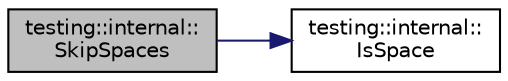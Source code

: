 digraph "testing::internal::SkipSpaces"
{
 // LATEX_PDF_SIZE
  bgcolor="transparent";
  edge [fontname="Helvetica",fontsize="10",labelfontname="Helvetica",labelfontsize="10"];
  node [fontname="Helvetica",fontsize="10",shape=record];
  rankdir="LR";
  Node1 [label="testing::internal::\lSkipSpaces",height=0.2,width=0.4,color="black", fillcolor="grey75", style="filled", fontcolor="black",tooltip=" "];
  Node1 -> Node2 [color="midnightblue",fontsize="10",style="solid",fontname="Helvetica"];
  Node2 [label="testing::internal::\lIsSpace",height=0.2,width=0.4,color="black",URL="$namespacetesting_1_1internal.html#af429e04f70f9c10f6aa76a5d1ccd389f",tooltip=" "];
}
